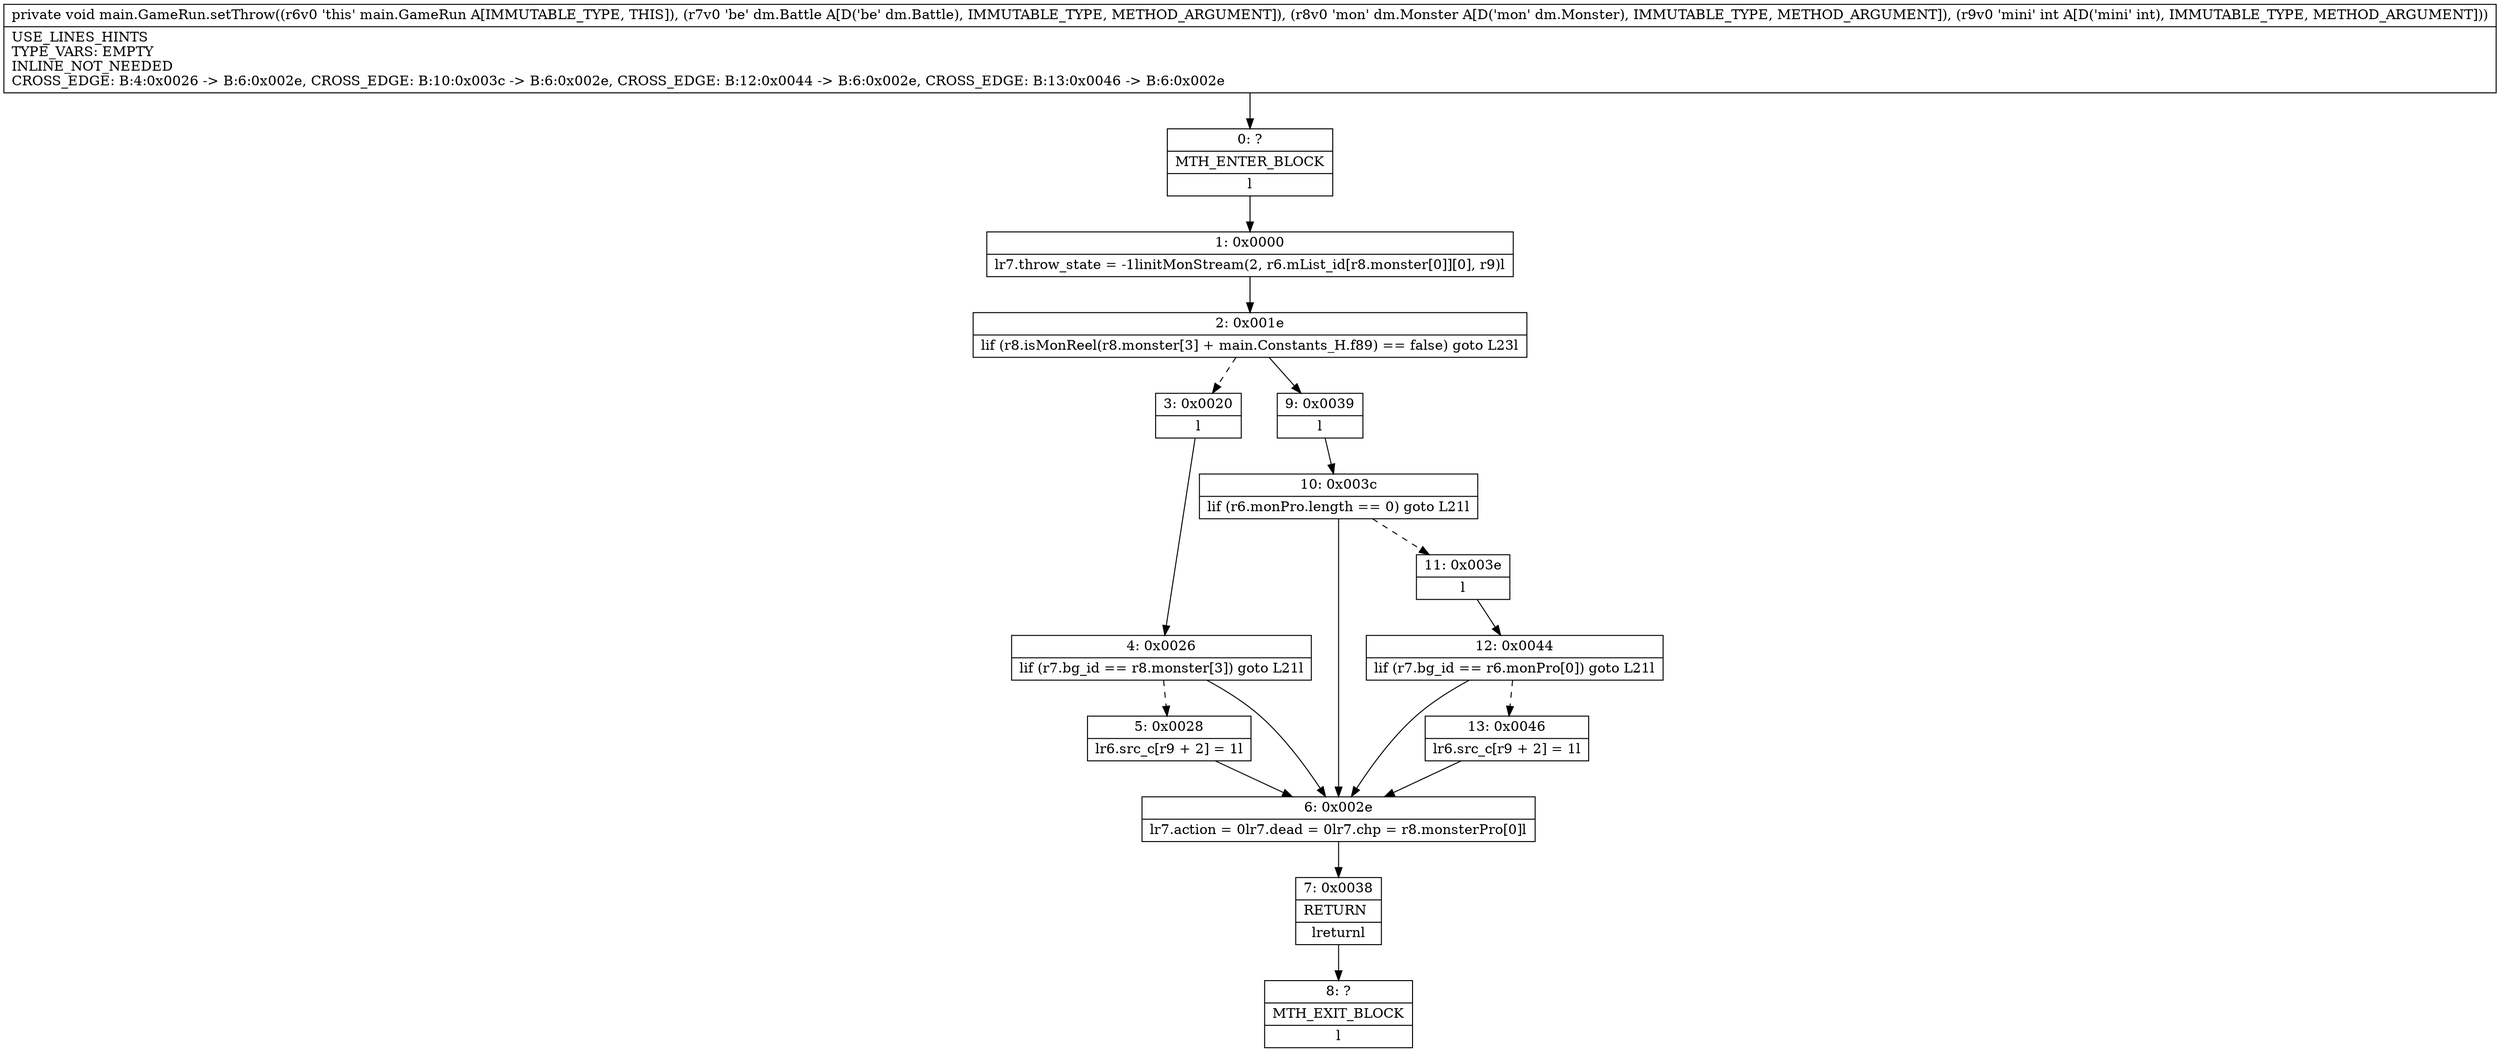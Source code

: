 digraph "CFG formain.GameRun.setThrow(Ldm\/Battle;Ldm\/Monster;I)V" {
Node_0 [shape=record,label="{0\:\ ?|MTH_ENTER_BLOCK\l|l}"];
Node_1 [shape=record,label="{1\:\ 0x0000|lr7.throw_state = \-1linitMonStream(2, r6.mList_id[r8.monster[0]][0], r9)l}"];
Node_2 [shape=record,label="{2\:\ 0x001e|lif (r8.isMonReel(r8.monster[3] + main.Constants_H.f89) == false) goto L23l}"];
Node_3 [shape=record,label="{3\:\ 0x0020|l}"];
Node_4 [shape=record,label="{4\:\ 0x0026|lif (r7.bg_id == r8.monster[3]) goto L21l}"];
Node_5 [shape=record,label="{5\:\ 0x0028|lr6.src_c[r9 + 2] = 1l}"];
Node_6 [shape=record,label="{6\:\ 0x002e|lr7.action = 0lr7.dead = 0lr7.chp = r8.monsterPro[0]l}"];
Node_7 [shape=record,label="{7\:\ 0x0038|RETURN\l|lreturnl}"];
Node_8 [shape=record,label="{8\:\ ?|MTH_EXIT_BLOCK\l|l}"];
Node_9 [shape=record,label="{9\:\ 0x0039|l}"];
Node_10 [shape=record,label="{10\:\ 0x003c|lif (r6.monPro.length == 0) goto L21l}"];
Node_11 [shape=record,label="{11\:\ 0x003e|l}"];
Node_12 [shape=record,label="{12\:\ 0x0044|lif (r7.bg_id == r6.monPro[0]) goto L21l}"];
Node_13 [shape=record,label="{13\:\ 0x0046|lr6.src_c[r9 + 2] = 1l}"];
MethodNode[shape=record,label="{private void main.GameRun.setThrow((r6v0 'this' main.GameRun A[IMMUTABLE_TYPE, THIS]), (r7v0 'be' dm.Battle A[D('be' dm.Battle), IMMUTABLE_TYPE, METHOD_ARGUMENT]), (r8v0 'mon' dm.Monster A[D('mon' dm.Monster), IMMUTABLE_TYPE, METHOD_ARGUMENT]), (r9v0 'mini' int A[D('mini' int), IMMUTABLE_TYPE, METHOD_ARGUMENT]))  | USE_LINES_HINTS\lTYPE_VARS: EMPTY\lINLINE_NOT_NEEDED\lCROSS_EDGE: B:4:0x0026 \-\> B:6:0x002e, CROSS_EDGE: B:10:0x003c \-\> B:6:0x002e, CROSS_EDGE: B:12:0x0044 \-\> B:6:0x002e, CROSS_EDGE: B:13:0x0046 \-\> B:6:0x002e\l}"];
MethodNode -> Node_0;
Node_0 -> Node_1;
Node_1 -> Node_2;
Node_2 -> Node_3[style=dashed];
Node_2 -> Node_9;
Node_3 -> Node_4;
Node_4 -> Node_5[style=dashed];
Node_4 -> Node_6;
Node_5 -> Node_6;
Node_6 -> Node_7;
Node_7 -> Node_8;
Node_9 -> Node_10;
Node_10 -> Node_6;
Node_10 -> Node_11[style=dashed];
Node_11 -> Node_12;
Node_12 -> Node_6;
Node_12 -> Node_13[style=dashed];
Node_13 -> Node_6;
}

